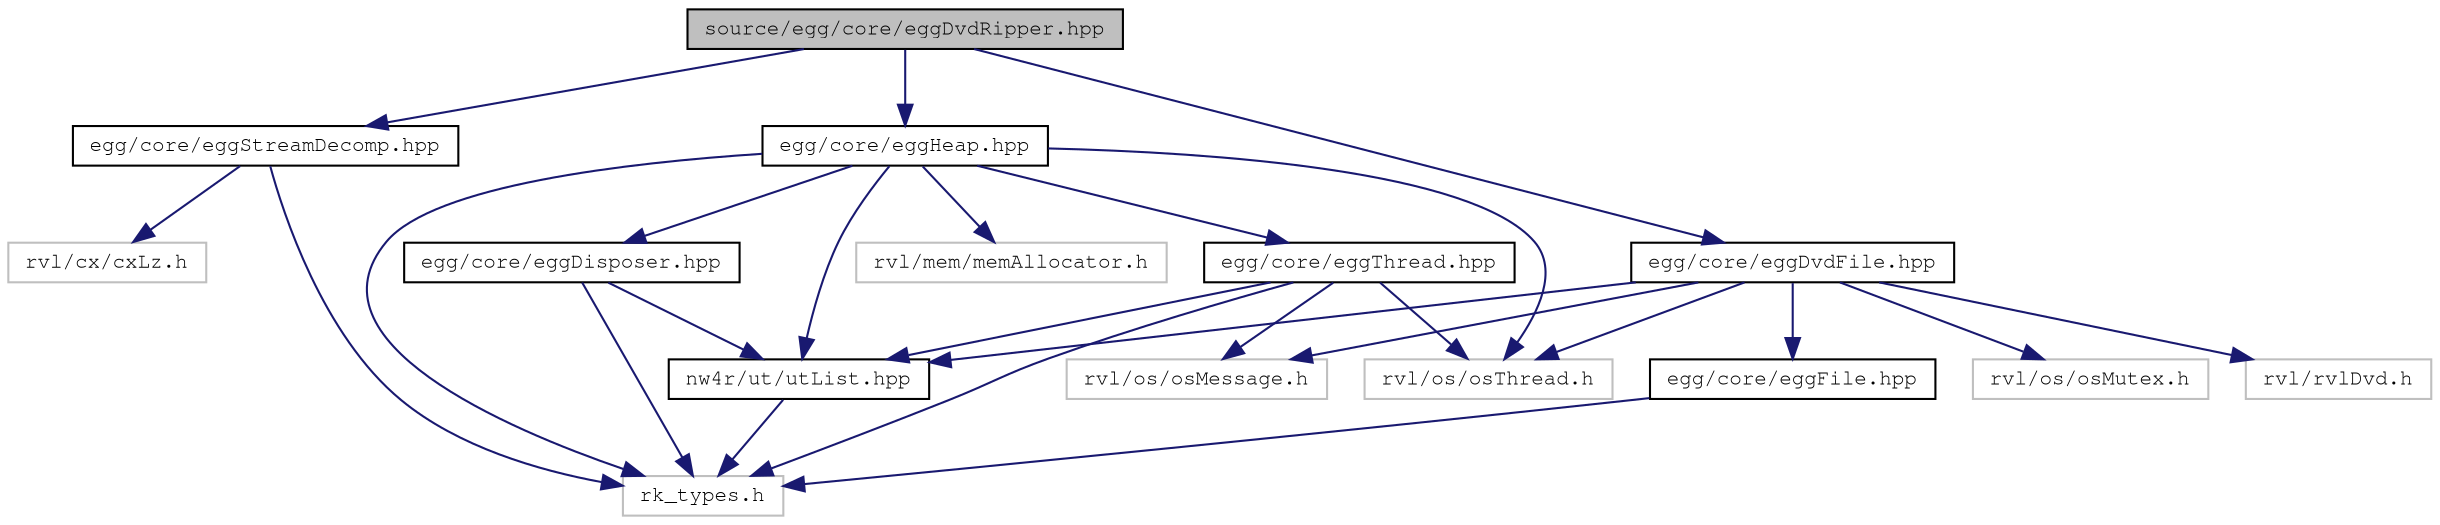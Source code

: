 digraph "source/egg/core/eggDvdRipper.hpp"
{
 // LATEX_PDF_SIZE
  edge [fontname="FreeMono",fontsize="10",labelfontname="FreeMono",labelfontsize="10"];
  node [fontname="FreeMono",fontsize="10",shape=record];
  Node1 [label="source/egg/core/eggDvdRipper.hpp",height=0.2,width=0.4,color="black", fillcolor="grey75", style="filled", fontcolor="black",tooltip="Headers for the EGG DVD ripper."];
  Node1 -> Node2 [color="midnightblue",fontsize="10",style="solid",fontname="FreeMono"];
  Node2 [label="egg/core/eggDvdFile.hpp",height=0.2,width=0.4,color="black", fillcolor="white", style="filled",URL="$egg_dvd_file_8hpp.html",tooltip="Implementation of File for files on the DVD (read-only)."];
  Node2 -> Node3 [color="midnightblue",fontsize="10",style="solid",fontname="FreeMono"];
  Node3 [label="egg/core/eggFile.hpp",height=0.2,width=0.4,color="black", fillcolor="white", style="filled",URL="$egg_file_8hpp.html",tooltip="Base file class."];
  Node3 -> Node4 [color="midnightblue",fontsize="10",style="solid",fontname="FreeMono"];
  Node4 [label="rk_types.h",height=0.2,width=0.4,color="grey75", fillcolor="white", style="filled",tooltip=" "];
  Node2 -> Node5 [color="midnightblue",fontsize="10",style="solid",fontname="FreeMono"];
  Node5 [label="nw4r/ut/utList.hpp",height=0.2,width=0.4,color="black", fillcolor="white", style="filled",URL="$ut_list_8hpp_source.html",tooltip=" "];
  Node5 -> Node4 [color="midnightblue",fontsize="10",style="solid",fontname="FreeMono"];
  Node2 -> Node6 [color="midnightblue",fontsize="10",style="solid",fontname="FreeMono"];
  Node6 [label="rvl/os/osMessage.h",height=0.2,width=0.4,color="grey75", fillcolor="white", style="filled",tooltip=" "];
  Node2 -> Node7 [color="midnightblue",fontsize="10",style="solid",fontname="FreeMono"];
  Node7 [label="rvl/os/osMutex.h",height=0.2,width=0.4,color="grey75", fillcolor="white", style="filled",tooltip=" "];
  Node2 -> Node8 [color="midnightblue",fontsize="10",style="solid",fontname="FreeMono"];
  Node8 [label="rvl/os/osThread.h",height=0.2,width=0.4,color="grey75", fillcolor="white", style="filled",tooltip=" "];
  Node2 -> Node9 [color="midnightblue",fontsize="10",style="solid",fontname="FreeMono"];
  Node9 [label="rvl/rvlDvd.h",height=0.2,width=0.4,color="grey75", fillcolor="white", style="filled",tooltip=" "];
  Node1 -> Node10 [color="midnightblue",fontsize="10",style="solid",fontname="FreeMono"];
  Node10 [label="egg/core/eggHeap.hpp",height=0.2,width=0.4,color="black", fillcolor="white", style="filled",URL="$egg_heap_8hpp.html",tooltip="Base Heap class."];
  Node10 -> Node11 [color="midnightblue",fontsize="10",style="solid",fontname="FreeMono"];
  Node11 [label="egg/core/eggDisposer.hpp",height=0.2,width=0.4,color="black", fillcolor="white", style="filled",URL="$egg_disposer_8hpp.html",tooltip="Headers for EGG::Disposer."];
  Node11 -> Node5 [color="midnightblue",fontsize="10",style="solid",fontname="FreeMono"];
  Node11 -> Node4 [color="midnightblue",fontsize="10",style="solid",fontname="FreeMono"];
  Node10 -> Node5 [color="midnightblue",fontsize="10",style="solid",fontname="FreeMono"];
  Node10 -> Node4 [color="midnightblue",fontsize="10",style="solid",fontname="FreeMono"];
  Node10 -> Node8 [color="midnightblue",fontsize="10",style="solid",fontname="FreeMono"];
  Node10 -> Node12 [color="midnightblue",fontsize="10",style="solid",fontname="FreeMono"];
  Node12 [label="egg/core/eggThread.hpp",height=0.2,width=0.4,color="black", fillcolor="white", style="filled",URL="$egg_thread_8hpp.html",tooltip="Thread class for extending."];
  Node12 -> Node5 [color="midnightblue",fontsize="10",style="solid",fontname="FreeMono"];
  Node12 -> Node4 [color="midnightblue",fontsize="10",style="solid",fontname="FreeMono"];
  Node12 -> Node6 [color="midnightblue",fontsize="10",style="solid",fontname="FreeMono"];
  Node12 -> Node8 [color="midnightblue",fontsize="10",style="solid",fontname="FreeMono"];
  Node10 -> Node13 [color="midnightblue",fontsize="10",style="solid",fontname="FreeMono"];
  Node13 [label="rvl/mem/memAllocator.h",height=0.2,width=0.4,color="grey75", fillcolor="white", style="filled",tooltip=" "];
  Node1 -> Node14 [color="midnightblue",fontsize="10",style="solid",fontname="FreeMono"];
  Node14 [label="egg/core/eggStreamDecomp.hpp",height=0.2,width=0.4,color="black", fillcolor="white", style="filled",URL="$egg_stream_decomp_8hpp.html",tooltip="Wrappers for the CX streaming decompressors."];
  Node14 -> Node4 [color="midnightblue",fontsize="10",style="solid",fontname="FreeMono"];
  Node14 -> Node15 [color="midnightblue",fontsize="10",style="solid",fontname="FreeMono"];
  Node15 [label="rvl/cx/cxLz.h",height=0.2,width=0.4,color="grey75", fillcolor="white", style="filled",tooltip=" "];
}
